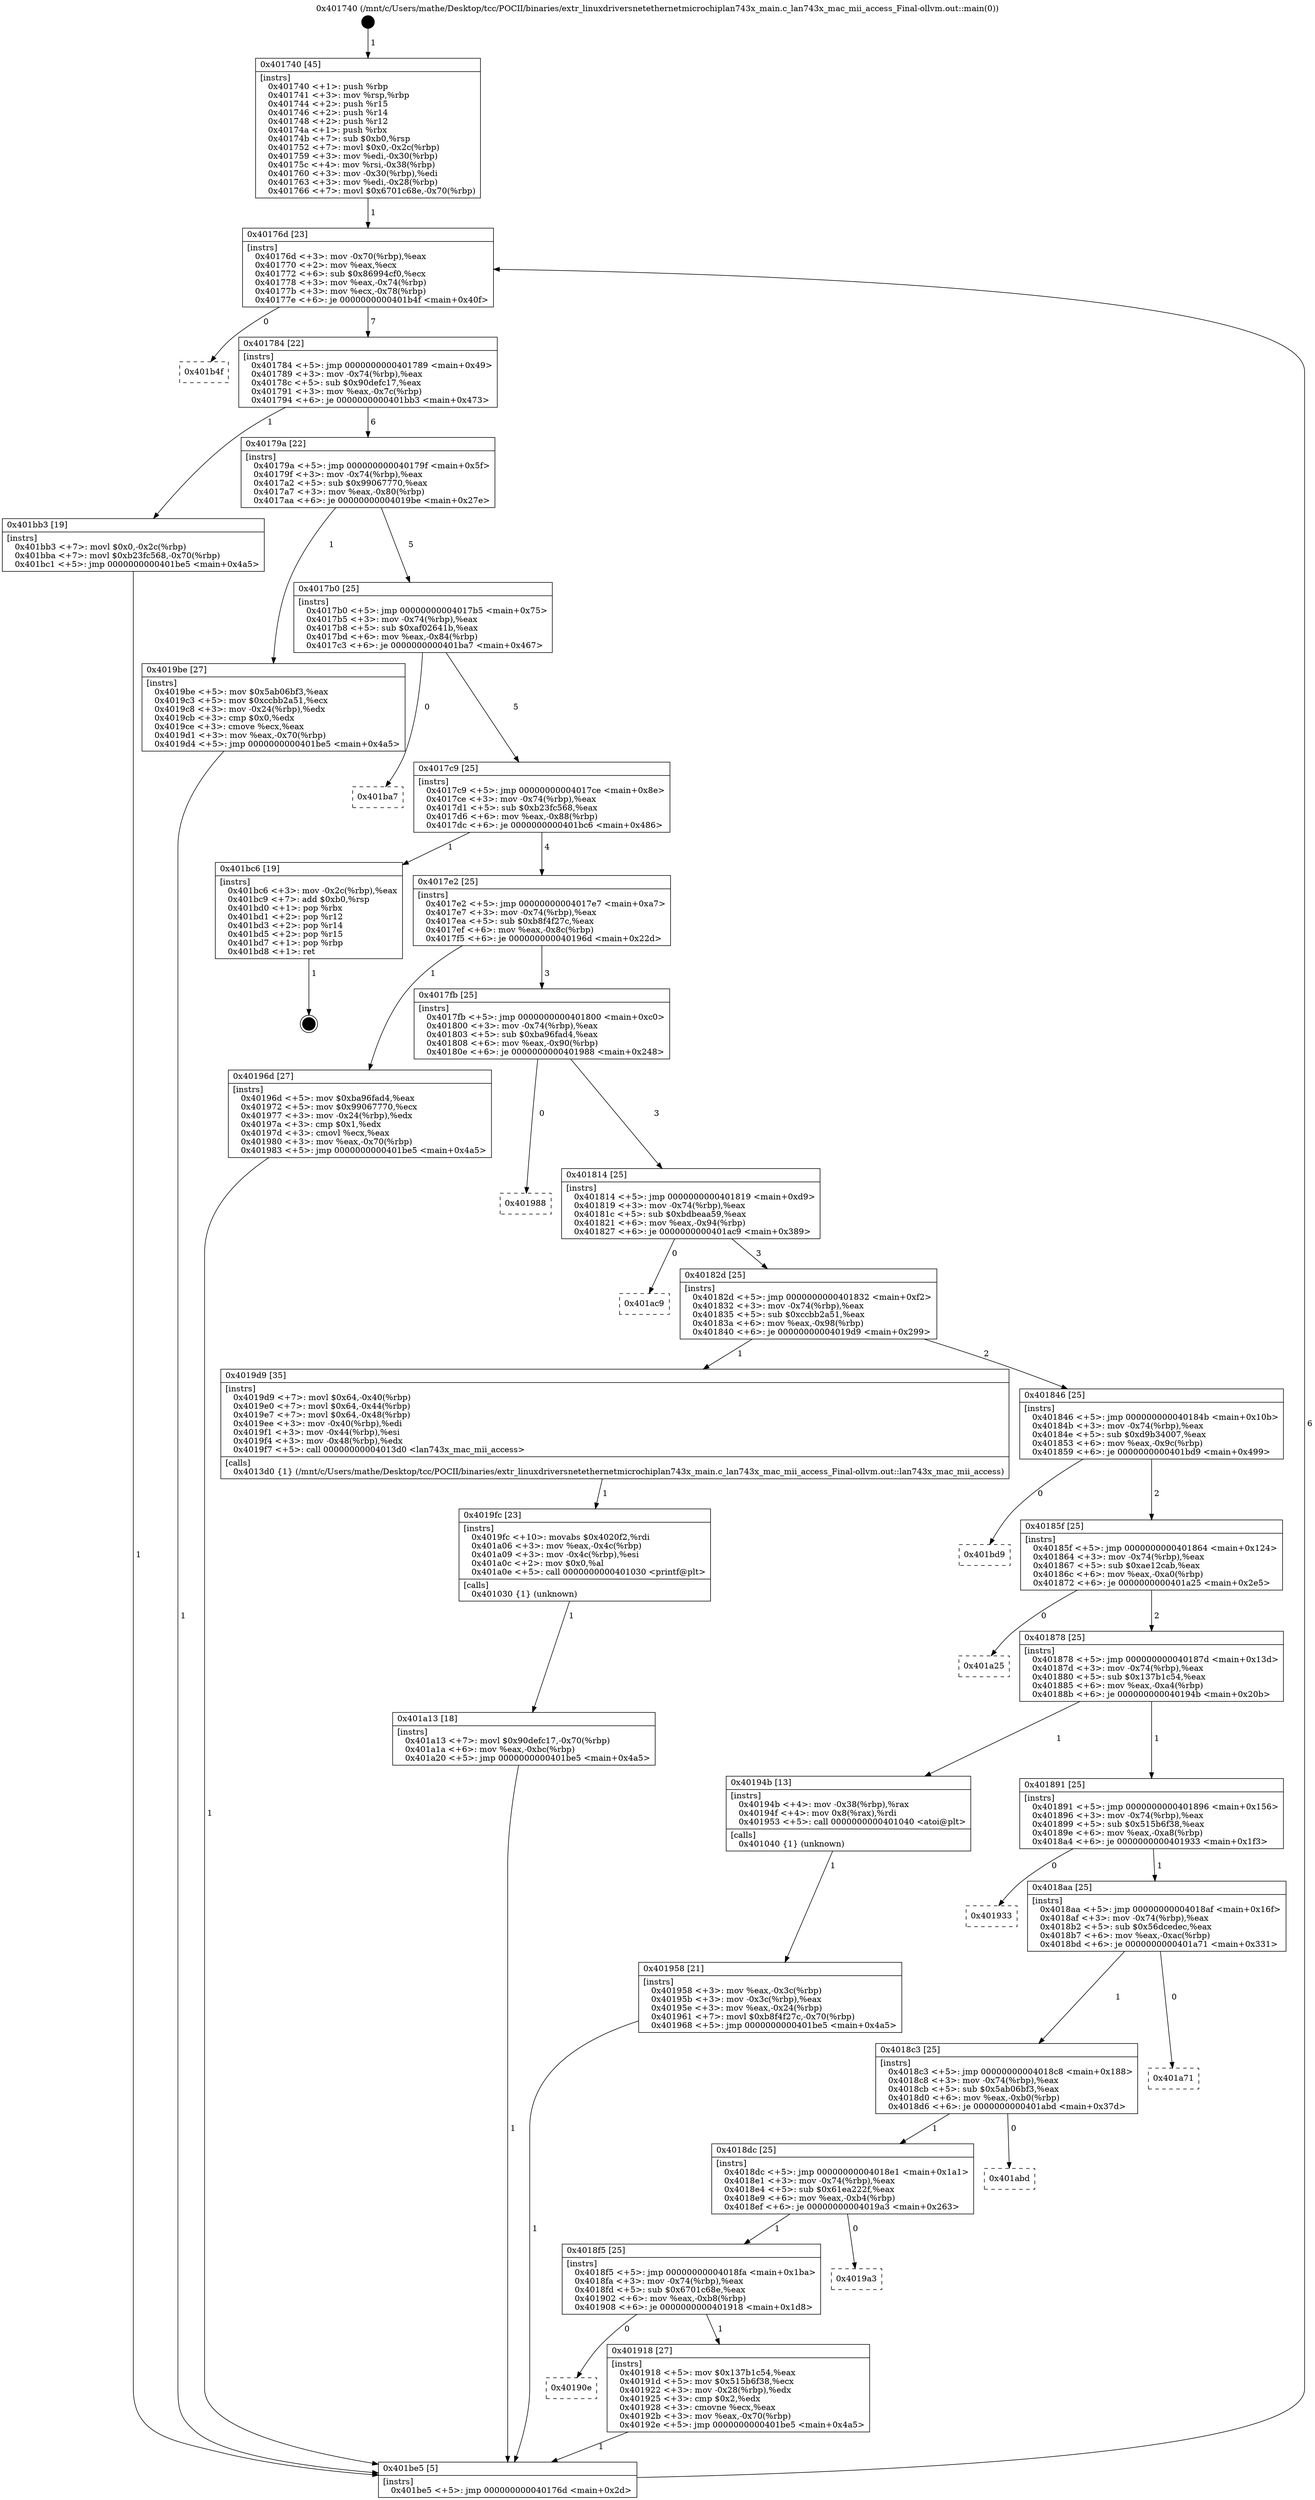 digraph "0x401740" {
  label = "0x401740 (/mnt/c/Users/mathe/Desktop/tcc/POCII/binaries/extr_linuxdriversnetethernetmicrochiplan743x_main.c_lan743x_mac_mii_access_Final-ollvm.out::main(0))"
  labelloc = "t"
  node[shape=record]

  Entry [label="",width=0.3,height=0.3,shape=circle,fillcolor=black,style=filled]
  "0x40176d" [label="{
     0x40176d [23]\l
     | [instrs]\l
     &nbsp;&nbsp;0x40176d \<+3\>: mov -0x70(%rbp),%eax\l
     &nbsp;&nbsp;0x401770 \<+2\>: mov %eax,%ecx\l
     &nbsp;&nbsp;0x401772 \<+6\>: sub $0x86994cf0,%ecx\l
     &nbsp;&nbsp;0x401778 \<+3\>: mov %eax,-0x74(%rbp)\l
     &nbsp;&nbsp;0x40177b \<+3\>: mov %ecx,-0x78(%rbp)\l
     &nbsp;&nbsp;0x40177e \<+6\>: je 0000000000401b4f \<main+0x40f\>\l
  }"]
  "0x401b4f" [label="{
     0x401b4f\l
  }", style=dashed]
  "0x401784" [label="{
     0x401784 [22]\l
     | [instrs]\l
     &nbsp;&nbsp;0x401784 \<+5\>: jmp 0000000000401789 \<main+0x49\>\l
     &nbsp;&nbsp;0x401789 \<+3\>: mov -0x74(%rbp),%eax\l
     &nbsp;&nbsp;0x40178c \<+5\>: sub $0x90defc17,%eax\l
     &nbsp;&nbsp;0x401791 \<+3\>: mov %eax,-0x7c(%rbp)\l
     &nbsp;&nbsp;0x401794 \<+6\>: je 0000000000401bb3 \<main+0x473\>\l
  }"]
  Exit [label="",width=0.3,height=0.3,shape=circle,fillcolor=black,style=filled,peripheries=2]
  "0x401bb3" [label="{
     0x401bb3 [19]\l
     | [instrs]\l
     &nbsp;&nbsp;0x401bb3 \<+7\>: movl $0x0,-0x2c(%rbp)\l
     &nbsp;&nbsp;0x401bba \<+7\>: movl $0xb23fc568,-0x70(%rbp)\l
     &nbsp;&nbsp;0x401bc1 \<+5\>: jmp 0000000000401be5 \<main+0x4a5\>\l
  }"]
  "0x40179a" [label="{
     0x40179a [22]\l
     | [instrs]\l
     &nbsp;&nbsp;0x40179a \<+5\>: jmp 000000000040179f \<main+0x5f\>\l
     &nbsp;&nbsp;0x40179f \<+3\>: mov -0x74(%rbp),%eax\l
     &nbsp;&nbsp;0x4017a2 \<+5\>: sub $0x99067770,%eax\l
     &nbsp;&nbsp;0x4017a7 \<+3\>: mov %eax,-0x80(%rbp)\l
     &nbsp;&nbsp;0x4017aa \<+6\>: je 00000000004019be \<main+0x27e\>\l
  }"]
  "0x401a13" [label="{
     0x401a13 [18]\l
     | [instrs]\l
     &nbsp;&nbsp;0x401a13 \<+7\>: movl $0x90defc17,-0x70(%rbp)\l
     &nbsp;&nbsp;0x401a1a \<+6\>: mov %eax,-0xbc(%rbp)\l
     &nbsp;&nbsp;0x401a20 \<+5\>: jmp 0000000000401be5 \<main+0x4a5\>\l
  }"]
  "0x4019be" [label="{
     0x4019be [27]\l
     | [instrs]\l
     &nbsp;&nbsp;0x4019be \<+5\>: mov $0x5ab06bf3,%eax\l
     &nbsp;&nbsp;0x4019c3 \<+5\>: mov $0xccbb2a51,%ecx\l
     &nbsp;&nbsp;0x4019c8 \<+3\>: mov -0x24(%rbp),%edx\l
     &nbsp;&nbsp;0x4019cb \<+3\>: cmp $0x0,%edx\l
     &nbsp;&nbsp;0x4019ce \<+3\>: cmove %ecx,%eax\l
     &nbsp;&nbsp;0x4019d1 \<+3\>: mov %eax,-0x70(%rbp)\l
     &nbsp;&nbsp;0x4019d4 \<+5\>: jmp 0000000000401be5 \<main+0x4a5\>\l
  }"]
  "0x4017b0" [label="{
     0x4017b0 [25]\l
     | [instrs]\l
     &nbsp;&nbsp;0x4017b0 \<+5\>: jmp 00000000004017b5 \<main+0x75\>\l
     &nbsp;&nbsp;0x4017b5 \<+3\>: mov -0x74(%rbp),%eax\l
     &nbsp;&nbsp;0x4017b8 \<+5\>: sub $0xaf02641b,%eax\l
     &nbsp;&nbsp;0x4017bd \<+6\>: mov %eax,-0x84(%rbp)\l
     &nbsp;&nbsp;0x4017c3 \<+6\>: je 0000000000401ba7 \<main+0x467\>\l
  }"]
  "0x4019fc" [label="{
     0x4019fc [23]\l
     | [instrs]\l
     &nbsp;&nbsp;0x4019fc \<+10\>: movabs $0x4020f2,%rdi\l
     &nbsp;&nbsp;0x401a06 \<+3\>: mov %eax,-0x4c(%rbp)\l
     &nbsp;&nbsp;0x401a09 \<+3\>: mov -0x4c(%rbp),%esi\l
     &nbsp;&nbsp;0x401a0c \<+2\>: mov $0x0,%al\l
     &nbsp;&nbsp;0x401a0e \<+5\>: call 0000000000401030 \<printf@plt\>\l
     | [calls]\l
     &nbsp;&nbsp;0x401030 \{1\} (unknown)\l
  }"]
  "0x401ba7" [label="{
     0x401ba7\l
  }", style=dashed]
  "0x4017c9" [label="{
     0x4017c9 [25]\l
     | [instrs]\l
     &nbsp;&nbsp;0x4017c9 \<+5\>: jmp 00000000004017ce \<main+0x8e\>\l
     &nbsp;&nbsp;0x4017ce \<+3\>: mov -0x74(%rbp),%eax\l
     &nbsp;&nbsp;0x4017d1 \<+5\>: sub $0xb23fc568,%eax\l
     &nbsp;&nbsp;0x4017d6 \<+6\>: mov %eax,-0x88(%rbp)\l
     &nbsp;&nbsp;0x4017dc \<+6\>: je 0000000000401bc6 \<main+0x486\>\l
  }"]
  "0x401958" [label="{
     0x401958 [21]\l
     | [instrs]\l
     &nbsp;&nbsp;0x401958 \<+3\>: mov %eax,-0x3c(%rbp)\l
     &nbsp;&nbsp;0x40195b \<+3\>: mov -0x3c(%rbp),%eax\l
     &nbsp;&nbsp;0x40195e \<+3\>: mov %eax,-0x24(%rbp)\l
     &nbsp;&nbsp;0x401961 \<+7\>: movl $0xb8f4f27c,-0x70(%rbp)\l
     &nbsp;&nbsp;0x401968 \<+5\>: jmp 0000000000401be5 \<main+0x4a5\>\l
  }"]
  "0x401bc6" [label="{
     0x401bc6 [19]\l
     | [instrs]\l
     &nbsp;&nbsp;0x401bc6 \<+3\>: mov -0x2c(%rbp),%eax\l
     &nbsp;&nbsp;0x401bc9 \<+7\>: add $0xb0,%rsp\l
     &nbsp;&nbsp;0x401bd0 \<+1\>: pop %rbx\l
     &nbsp;&nbsp;0x401bd1 \<+2\>: pop %r12\l
     &nbsp;&nbsp;0x401bd3 \<+2\>: pop %r14\l
     &nbsp;&nbsp;0x401bd5 \<+2\>: pop %r15\l
     &nbsp;&nbsp;0x401bd7 \<+1\>: pop %rbp\l
     &nbsp;&nbsp;0x401bd8 \<+1\>: ret\l
  }"]
  "0x4017e2" [label="{
     0x4017e2 [25]\l
     | [instrs]\l
     &nbsp;&nbsp;0x4017e2 \<+5\>: jmp 00000000004017e7 \<main+0xa7\>\l
     &nbsp;&nbsp;0x4017e7 \<+3\>: mov -0x74(%rbp),%eax\l
     &nbsp;&nbsp;0x4017ea \<+5\>: sub $0xb8f4f27c,%eax\l
     &nbsp;&nbsp;0x4017ef \<+6\>: mov %eax,-0x8c(%rbp)\l
     &nbsp;&nbsp;0x4017f5 \<+6\>: je 000000000040196d \<main+0x22d\>\l
  }"]
  "0x401740" [label="{
     0x401740 [45]\l
     | [instrs]\l
     &nbsp;&nbsp;0x401740 \<+1\>: push %rbp\l
     &nbsp;&nbsp;0x401741 \<+3\>: mov %rsp,%rbp\l
     &nbsp;&nbsp;0x401744 \<+2\>: push %r15\l
     &nbsp;&nbsp;0x401746 \<+2\>: push %r14\l
     &nbsp;&nbsp;0x401748 \<+2\>: push %r12\l
     &nbsp;&nbsp;0x40174a \<+1\>: push %rbx\l
     &nbsp;&nbsp;0x40174b \<+7\>: sub $0xb0,%rsp\l
     &nbsp;&nbsp;0x401752 \<+7\>: movl $0x0,-0x2c(%rbp)\l
     &nbsp;&nbsp;0x401759 \<+3\>: mov %edi,-0x30(%rbp)\l
     &nbsp;&nbsp;0x40175c \<+4\>: mov %rsi,-0x38(%rbp)\l
     &nbsp;&nbsp;0x401760 \<+3\>: mov -0x30(%rbp),%edi\l
     &nbsp;&nbsp;0x401763 \<+3\>: mov %edi,-0x28(%rbp)\l
     &nbsp;&nbsp;0x401766 \<+7\>: movl $0x6701c68e,-0x70(%rbp)\l
  }"]
  "0x40196d" [label="{
     0x40196d [27]\l
     | [instrs]\l
     &nbsp;&nbsp;0x40196d \<+5\>: mov $0xba96fad4,%eax\l
     &nbsp;&nbsp;0x401972 \<+5\>: mov $0x99067770,%ecx\l
     &nbsp;&nbsp;0x401977 \<+3\>: mov -0x24(%rbp),%edx\l
     &nbsp;&nbsp;0x40197a \<+3\>: cmp $0x1,%edx\l
     &nbsp;&nbsp;0x40197d \<+3\>: cmovl %ecx,%eax\l
     &nbsp;&nbsp;0x401980 \<+3\>: mov %eax,-0x70(%rbp)\l
     &nbsp;&nbsp;0x401983 \<+5\>: jmp 0000000000401be5 \<main+0x4a5\>\l
  }"]
  "0x4017fb" [label="{
     0x4017fb [25]\l
     | [instrs]\l
     &nbsp;&nbsp;0x4017fb \<+5\>: jmp 0000000000401800 \<main+0xc0\>\l
     &nbsp;&nbsp;0x401800 \<+3\>: mov -0x74(%rbp),%eax\l
     &nbsp;&nbsp;0x401803 \<+5\>: sub $0xba96fad4,%eax\l
     &nbsp;&nbsp;0x401808 \<+6\>: mov %eax,-0x90(%rbp)\l
     &nbsp;&nbsp;0x40180e \<+6\>: je 0000000000401988 \<main+0x248\>\l
  }"]
  "0x401be5" [label="{
     0x401be5 [5]\l
     | [instrs]\l
     &nbsp;&nbsp;0x401be5 \<+5\>: jmp 000000000040176d \<main+0x2d\>\l
  }"]
  "0x401988" [label="{
     0x401988\l
  }", style=dashed]
  "0x401814" [label="{
     0x401814 [25]\l
     | [instrs]\l
     &nbsp;&nbsp;0x401814 \<+5\>: jmp 0000000000401819 \<main+0xd9\>\l
     &nbsp;&nbsp;0x401819 \<+3\>: mov -0x74(%rbp),%eax\l
     &nbsp;&nbsp;0x40181c \<+5\>: sub $0xbdbeaa59,%eax\l
     &nbsp;&nbsp;0x401821 \<+6\>: mov %eax,-0x94(%rbp)\l
     &nbsp;&nbsp;0x401827 \<+6\>: je 0000000000401ac9 \<main+0x389\>\l
  }"]
  "0x40190e" [label="{
     0x40190e\l
  }", style=dashed]
  "0x401ac9" [label="{
     0x401ac9\l
  }", style=dashed]
  "0x40182d" [label="{
     0x40182d [25]\l
     | [instrs]\l
     &nbsp;&nbsp;0x40182d \<+5\>: jmp 0000000000401832 \<main+0xf2\>\l
     &nbsp;&nbsp;0x401832 \<+3\>: mov -0x74(%rbp),%eax\l
     &nbsp;&nbsp;0x401835 \<+5\>: sub $0xccbb2a51,%eax\l
     &nbsp;&nbsp;0x40183a \<+6\>: mov %eax,-0x98(%rbp)\l
     &nbsp;&nbsp;0x401840 \<+6\>: je 00000000004019d9 \<main+0x299\>\l
  }"]
  "0x401918" [label="{
     0x401918 [27]\l
     | [instrs]\l
     &nbsp;&nbsp;0x401918 \<+5\>: mov $0x137b1c54,%eax\l
     &nbsp;&nbsp;0x40191d \<+5\>: mov $0x515b6f38,%ecx\l
     &nbsp;&nbsp;0x401922 \<+3\>: mov -0x28(%rbp),%edx\l
     &nbsp;&nbsp;0x401925 \<+3\>: cmp $0x2,%edx\l
     &nbsp;&nbsp;0x401928 \<+3\>: cmovne %ecx,%eax\l
     &nbsp;&nbsp;0x40192b \<+3\>: mov %eax,-0x70(%rbp)\l
     &nbsp;&nbsp;0x40192e \<+5\>: jmp 0000000000401be5 \<main+0x4a5\>\l
  }"]
  "0x4019d9" [label="{
     0x4019d9 [35]\l
     | [instrs]\l
     &nbsp;&nbsp;0x4019d9 \<+7\>: movl $0x64,-0x40(%rbp)\l
     &nbsp;&nbsp;0x4019e0 \<+7\>: movl $0x64,-0x44(%rbp)\l
     &nbsp;&nbsp;0x4019e7 \<+7\>: movl $0x64,-0x48(%rbp)\l
     &nbsp;&nbsp;0x4019ee \<+3\>: mov -0x40(%rbp),%edi\l
     &nbsp;&nbsp;0x4019f1 \<+3\>: mov -0x44(%rbp),%esi\l
     &nbsp;&nbsp;0x4019f4 \<+3\>: mov -0x48(%rbp),%edx\l
     &nbsp;&nbsp;0x4019f7 \<+5\>: call 00000000004013d0 \<lan743x_mac_mii_access\>\l
     | [calls]\l
     &nbsp;&nbsp;0x4013d0 \{1\} (/mnt/c/Users/mathe/Desktop/tcc/POCII/binaries/extr_linuxdriversnetethernetmicrochiplan743x_main.c_lan743x_mac_mii_access_Final-ollvm.out::lan743x_mac_mii_access)\l
  }"]
  "0x401846" [label="{
     0x401846 [25]\l
     | [instrs]\l
     &nbsp;&nbsp;0x401846 \<+5\>: jmp 000000000040184b \<main+0x10b\>\l
     &nbsp;&nbsp;0x40184b \<+3\>: mov -0x74(%rbp),%eax\l
     &nbsp;&nbsp;0x40184e \<+5\>: sub $0xd9b34007,%eax\l
     &nbsp;&nbsp;0x401853 \<+6\>: mov %eax,-0x9c(%rbp)\l
     &nbsp;&nbsp;0x401859 \<+6\>: je 0000000000401bd9 \<main+0x499\>\l
  }"]
  "0x4018f5" [label="{
     0x4018f5 [25]\l
     | [instrs]\l
     &nbsp;&nbsp;0x4018f5 \<+5\>: jmp 00000000004018fa \<main+0x1ba\>\l
     &nbsp;&nbsp;0x4018fa \<+3\>: mov -0x74(%rbp),%eax\l
     &nbsp;&nbsp;0x4018fd \<+5\>: sub $0x6701c68e,%eax\l
     &nbsp;&nbsp;0x401902 \<+6\>: mov %eax,-0xb8(%rbp)\l
     &nbsp;&nbsp;0x401908 \<+6\>: je 0000000000401918 \<main+0x1d8\>\l
  }"]
  "0x401bd9" [label="{
     0x401bd9\l
  }", style=dashed]
  "0x40185f" [label="{
     0x40185f [25]\l
     | [instrs]\l
     &nbsp;&nbsp;0x40185f \<+5\>: jmp 0000000000401864 \<main+0x124\>\l
     &nbsp;&nbsp;0x401864 \<+3\>: mov -0x74(%rbp),%eax\l
     &nbsp;&nbsp;0x401867 \<+5\>: sub $0xae12cab,%eax\l
     &nbsp;&nbsp;0x40186c \<+6\>: mov %eax,-0xa0(%rbp)\l
     &nbsp;&nbsp;0x401872 \<+6\>: je 0000000000401a25 \<main+0x2e5\>\l
  }"]
  "0x4019a3" [label="{
     0x4019a3\l
  }", style=dashed]
  "0x401a25" [label="{
     0x401a25\l
  }", style=dashed]
  "0x401878" [label="{
     0x401878 [25]\l
     | [instrs]\l
     &nbsp;&nbsp;0x401878 \<+5\>: jmp 000000000040187d \<main+0x13d\>\l
     &nbsp;&nbsp;0x40187d \<+3\>: mov -0x74(%rbp),%eax\l
     &nbsp;&nbsp;0x401880 \<+5\>: sub $0x137b1c54,%eax\l
     &nbsp;&nbsp;0x401885 \<+6\>: mov %eax,-0xa4(%rbp)\l
     &nbsp;&nbsp;0x40188b \<+6\>: je 000000000040194b \<main+0x20b\>\l
  }"]
  "0x4018dc" [label="{
     0x4018dc [25]\l
     | [instrs]\l
     &nbsp;&nbsp;0x4018dc \<+5\>: jmp 00000000004018e1 \<main+0x1a1\>\l
     &nbsp;&nbsp;0x4018e1 \<+3\>: mov -0x74(%rbp),%eax\l
     &nbsp;&nbsp;0x4018e4 \<+5\>: sub $0x61ea222f,%eax\l
     &nbsp;&nbsp;0x4018e9 \<+6\>: mov %eax,-0xb4(%rbp)\l
     &nbsp;&nbsp;0x4018ef \<+6\>: je 00000000004019a3 \<main+0x263\>\l
  }"]
  "0x40194b" [label="{
     0x40194b [13]\l
     | [instrs]\l
     &nbsp;&nbsp;0x40194b \<+4\>: mov -0x38(%rbp),%rax\l
     &nbsp;&nbsp;0x40194f \<+4\>: mov 0x8(%rax),%rdi\l
     &nbsp;&nbsp;0x401953 \<+5\>: call 0000000000401040 \<atoi@plt\>\l
     | [calls]\l
     &nbsp;&nbsp;0x401040 \{1\} (unknown)\l
  }"]
  "0x401891" [label="{
     0x401891 [25]\l
     | [instrs]\l
     &nbsp;&nbsp;0x401891 \<+5\>: jmp 0000000000401896 \<main+0x156\>\l
     &nbsp;&nbsp;0x401896 \<+3\>: mov -0x74(%rbp),%eax\l
     &nbsp;&nbsp;0x401899 \<+5\>: sub $0x515b6f38,%eax\l
     &nbsp;&nbsp;0x40189e \<+6\>: mov %eax,-0xa8(%rbp)\l
     &nbsp;&nbsp;0x4018a4 \<+6\>: je 0000000000401933 \<main+0x1f3\>\l
  }"]
  "0x401abd" [label="{
     0x401abd\l
  }", style=dashed]
  "0x401933" [label="{
     0x401933\l
  }", style=dashed]
  "0x4018aa" [label="{
     0x4018aa [25]\l
     | [instrs]\l
     &nbsp;&nbsp;0x4018aa \<+5\>: jmp 00000000004018af \<main+0x16f\>\l
     &nbsp;&nbsp;0x4018af \<+3\>: mov -0x74(%rbp),%eax\l
     &nbsp;&nbsp;0x4018b2 \<+5\>: sub $0x56dcedec,%eax\l
     &nbsp;&nbsp;0x4018b7 \<+6\>: mov %eax,-0xac(%rbp)\l
     &nbsp;&nbsp;0x4018bd \<+6\>: je 0000000000401a71 \<main+0x331\>\l
  }"]
  "0x4018c3" [label="{
     0x4018c3 [25]\l
     | [instrs]\l
     &nbsp;&nbsp;0x4018c3 \<+5\>: jmp 00000000004018c8 \<main+0x188\>\l
     &nbsp;&nbsp;0x4018c8 \<+3\>: mov -0x74(%rbp),%eax\l
     &nbsp;&nbsp;0x4018cb \<+5\>: sub $0x5ab06bf3,%eax\l
     &nbsp;&nbsp;0x4018d0 \<+6\>: mov %eax,-0xb0(%rbp)\l
     &nbsp;&nbsp;0x4018d6 \<+6\>: je 0000000000401abd \<main+0x37d\>\l
  }"]
  "0x401a71" [label="{
     0x401a71\l
  }", style=dashed]
  Entry -> "0x401740" [label=" 1"]
  "0x40176d" -> "0x401b4f" [label=" 0"]
  "0x40176d" -> "0x401784" [label=" 7"]
  "0x401bc6" -> Exit [label=" 1"]
  "0x401784" -> "0x401bb3" [label=" 1"]
  "0x401784" -> "0x40179a" [label=" 6"]
  "0x401bb3" -> "0x401be5" [label=" 1"]
  "0x40179a" -> "0x4019be" [label=" 1"]
  "0x40179a" -> "0x4017b0" [label=" 5"]
  "0x401a13" -> "0x401be5" [label=" 1"]
  "0x4017b0" -> "0x401ba7" [label=" 0"]
  "0x4017b0" -> "0x4017c9" [label=" 5"]
  "0x4019fc" -> "0x401a13" [label=" 1"]
  "0x4017c9" -> "0x401bc6" [label=" 1"]
  "0x4017c9" -> "0x4017e2" [label=" 4"]
  "0x4019d9" -> "0x4019fc" [label=" 1"]
  "0x4017e2" -> "0x40196d" [label=" 1"]
  "0x4017e2" -> "0x4017fb" [label=" 3"]
  "0x4019be" -> "0x401be5" [label=" 1"]
  "0x4017fb" -> "0x401988" [label=" 0"]
  "0x4017fb" -> "0x401814" [label=" 3"]
  "0x40196d" -> "0x401be5" [label=" 1"]
  "0x401814" -> "0x401ac9" [label=" 0"]
  "0x401814" -> "0x40182d" [label=" 3"]
  "0x401958" -> "0x401be5" [label=" 1"]
  "0x40182d" -> "0x4019d9" [label=" 1"]
  "0x40182d" -> "0x401846" [label=" 2"]
  "0x40194b" -> "0x401958" [label=" 1"]
  "0x401846" -> "0x401bd9" [label=" 0"]
  "0x401846" -> "0x40185f" [label=" 2"]
  "0x401740" -> "0x40176d" [label=" 1"]
  "0x40185f" -> "0x401a25" [label=" 0"]
  "0x40185f" -> "0x401878" [label=" 2"]
  "0x401918" -> "0x401be5" [label=" 1"]
  "0x401878" -> "0x40194b" [label=" 1"]
  "0x401878" -> "0x401891" [label=" 1"]
  "0x4018f5" -> "0x401918" [label=" 1"]
  "0x401891" -> "0x401933" [label=" 0"]
  "0x401891" -> "0x4018aa" [label=" 1"]
  "0x401be5" -> "0x40176d" [label=" 6"]
  "0x4018aa" -> "0x401a71" [label=" 0"]
  "0x4018aa" -> "0x4018c3" [label=" 1"]
  "0x4018dc" -> "0x4018f5" [label=" 1"]
  "0x4018c3" -> "0x401abd" [label=" 0"]
  "0x4018c3" -> "0x4018dc" [label=" 1"]
  "0x4018f5" -> "0x40190e" [label=" 0"]
  "0x4018dc" -> "0x4019a3" [label=" 0"]
}
